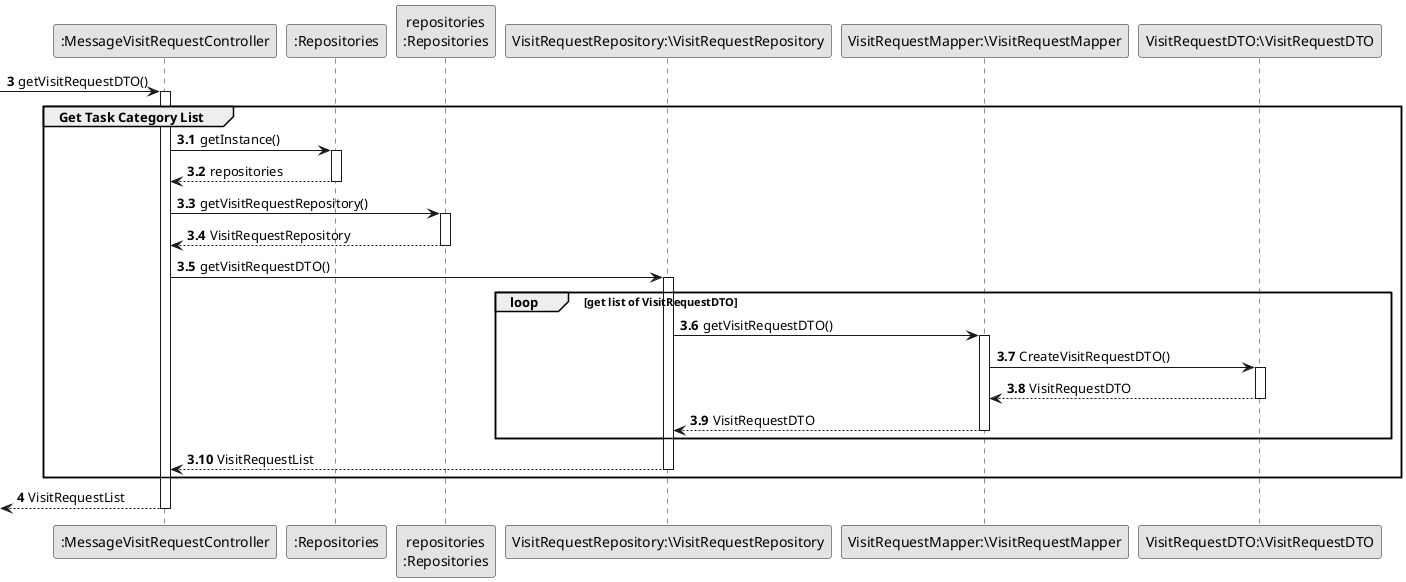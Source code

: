 @startuml
skinparam monochrome true
skinparam packageStyle rectangle
skinparam shadowing false

autonumber

'hide footbox

participant ":MessageVisitRequestController" as CTRL
participant ":Repositories" as RepositorySingleton
participant "repositories\n:Repositories" as PLAT
participant "VisitRequestRepository:\VisitRequestRepository" as VisitRequestRepository
participant "VisitRequestMapper:\VisitRequestMapper" as Mapper
participant "VisitRequestDTO:\VisitRequestDTO" as DTO

autonumber 3

 -> CTRL : getVisitRequestDTO()
autonumber 3.1
activate CTRL
    group Get Task Category List

            CTRL -> RepositorySingleton : getInstance()
            activate RepositorySingleton

                RepositorySingleton --> CTRL: repositories
            deactivate RepositorySingleton

            CTRL -> PLAT : getVisitRequestRepository()
            activate PLAT

                PLAT --> CTRL: VisitRequestRepository
            deactivate PLAT

            CTRL -> VisitRequestRepository : getVisitRequestDTO()
            loop get list of VisitRequestDTO
            activate VisitRequestRepository
              VisitRequestRepository->Mapper:getVisitRequestDTO()
            activate Mapper

            Mapper->DTO:CreateVisitRequestDTO()

            activate DTO
            DTO-->Mapper:VisitRequestDTO
            deactivate DTO
            Mapper-->VisitRequestRepository:VisitRequestDTO
            deactivate Mapper
            end
                VisitRequestRepository --> CTRL : VisitRequestList
            deactivate VisitRequestRepository

    end
    autonumber 4
    <-- CTRL  : VisitRequestList
deactivate CTRL

@enduml